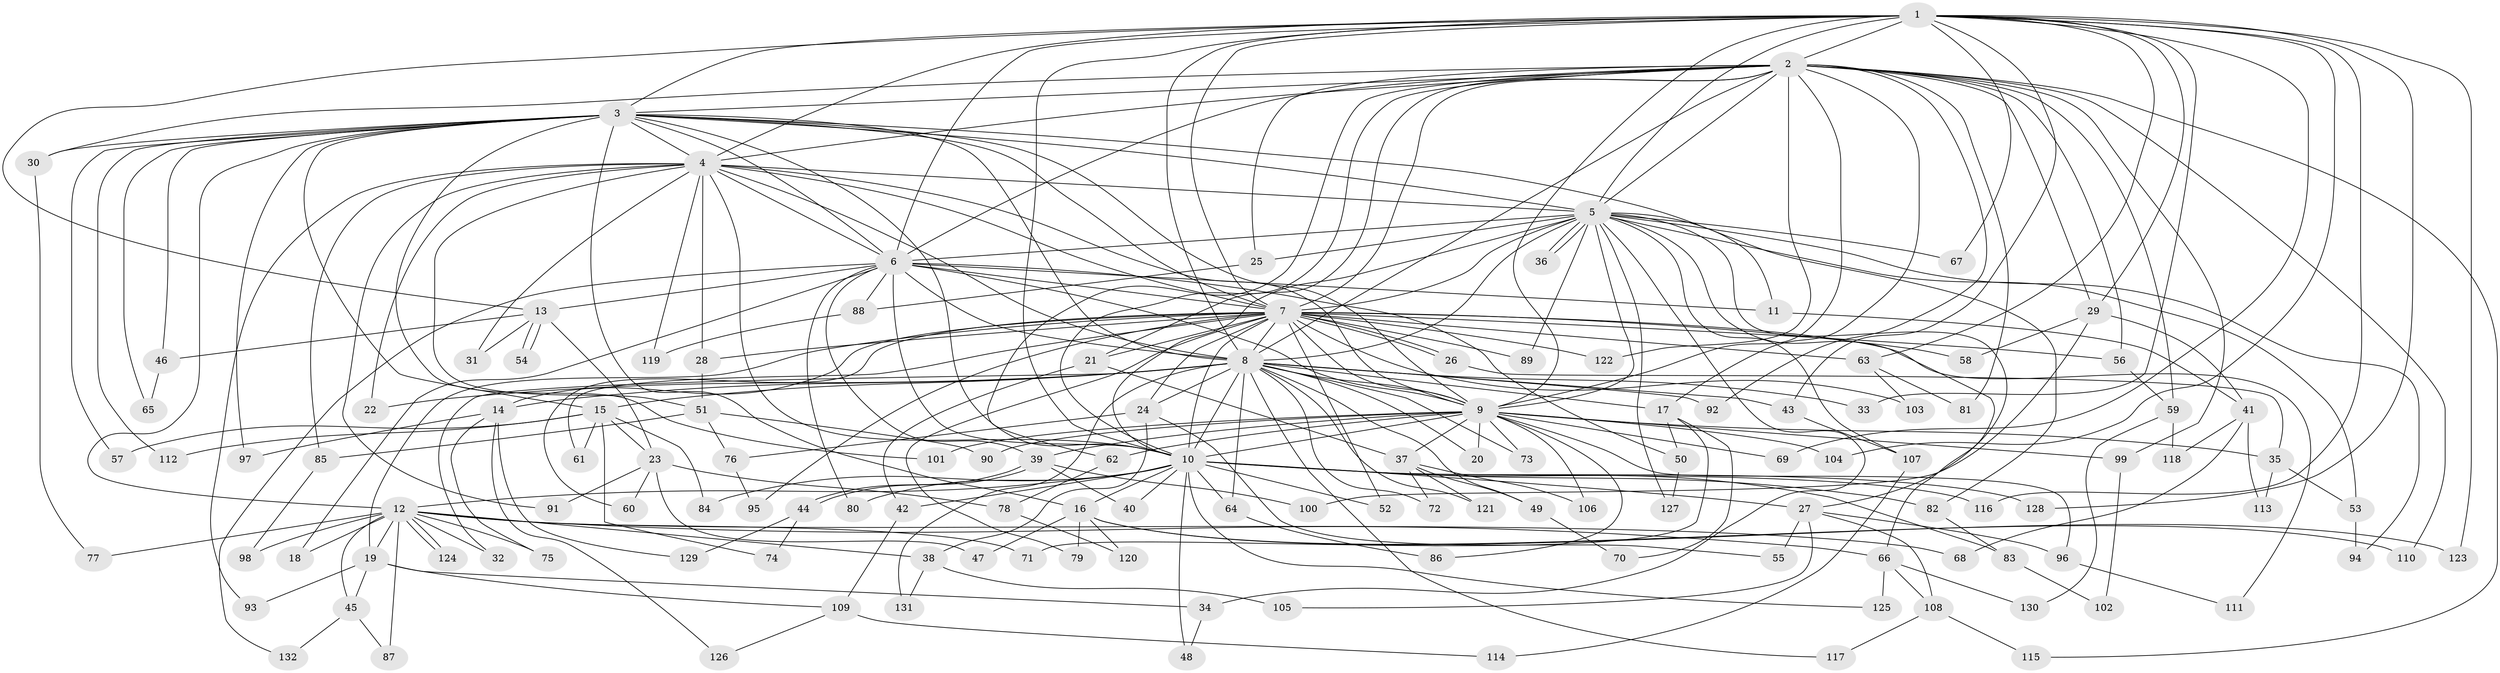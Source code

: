 // Generated by graph-tools (version 1.1) at 2025/01/03/09/25 03:01:19]
// undirected, 132 vertices, 289 edges
graph export_dot {
graph [start="1"]
  node [color=gray90,style=filled];
  1;
  2;
  3;
  4;
  5;
  6;
  7;
  8;
  9;
  10;
  11;
  12;
  13;
  14;
  15;
  16;
  17;
  18;
  19;
  20;
  21;
  22;
  23;
  24;
  25;
  26;
  27;
  28;
  29;
  30;
  31;
  32;
  33;
  34;
  35;
  36;
  37;
  38;
  39;
  40;
  41;
  42;
  43;
  44;
  45;
  46;
  47;
  48;
  49;
  50;
  51;
  52;
  53;
  54;
  55;
  56;
  57;
  58;
  59;
  60;
  61;
  62;
  63;
  64;
  65;
  66;
  67;
  68;
  69;
  70;
  71;
  72;
  73;
  74;
  75;
  76;
  77;
  78;
  79;
  80;
  81;
  82;
  83;
  84;
  85;
  86;
  87;
  88;
  89;
  90;
  91;
  92;
  93;
  94;
  95;
  96;
  97;
  98;
  99;
  100;
  101;
  102;
  103;
  104;
  105;
  106;
  107;
  108;
  109;
  110;
  111;
  112;
  113;
  114;
  115;
  116;
  117;
  118;
  119;
  120;
  121;
  122;
  123;
  124;
  125;
  126;
  127;
  128;
  129;
  130;
  131;
  132;
  1 -- 2;
  1 -- 3;
  1 -- 4;
  1 -- 5;
  1 -- 6;
  1 -- 7;
  1 -- 8;
  1 -- 9;
  1 -- 10;
  1 -- 13;
  1 -- 29;
  1 -- 33;
  1 -- 43;
  1 -- 63;
  1 -- 67;
  1 -- 69;
  1 -- 104;
  1 -- 116;
  1 -- 123;
  1 -- 128;
  2 -- 3;
  2 -- 4;
  2 -- 5;
  2 -- 6;
  2 -- 7;
  2 -- 8;
  2 -- 9;
  2 -- 10;
  2 -- 17;
  2 -- 21;
  2 -- 25;
  2 -- 29;
  2 -- 30;
  2 -- 56;
  2 -- 59;
  2 -- 62;
  2 -- 81;
  2 -- 92;
  2 -- 99;
  2 -- 110;
  2 -- 115;
  2 -- 122;
  3 -- 4;
  3 -- 5;
  3 -- 6;
  3 -- 7;
  3 -- 8;
  3 -- 9;
  3 -- 10;
  3 -- 12;
  3 -- 15;
  3 -- 16;
  3 -- 30;
  3 -- 46;
  3 -- 57;
  3 -- 65;
  3 -- 82;
  3 -- 97;
  3 -- 101;
  3 -- 112;
  4 -- 5;
  4 -- 6;
  4 -- 7;
  4 -- 8;
  4 -- 9;
  4 -- 10;
  4 -- 22;
  4 -- 28;
  4 -- 31;
  4 -- 51;
  4 -- 85;
  4 -- 91;
  4 -- 93;
  4 -- 119;
  5 -- 6;
  5 -- 7;
  5 -- 8;
  5 -- 9;
  5 -- 10;
  5 -- 11;
  5 -- 25;
  5 -- 27;
  5 -- 34;
  5 -- 36;
  5 -- 36;
  5 -- 53;
  5 -- 66;
  5 -- 67;
  5 -- 89;
  5 -- 94;
  5 -- 107;
  5 -- 127;
  6 -- 7;
  6 -- 8;
  6 -- 9;
  6 -- 10;
  6 -- 11;
  6 -- 13;
  6 -- 18;
  6 -- 39;
  6 -- 50;
  6 -- 80;
  6 -- 88;
  6 -- 132;
  7 -- 8;
  7 -- 9;
  7 -- 10;
  7 -- 14;
  7 -- 19;
  7 -- 21;
  7 -- 24;
  7 -- 26;
  7 -- 26;
  7 -- 28;
  7 -- 52;
  7 -- 56;
  7 -- 58;
  7 -- 60;
  7 -- 61;
  7 -- 63;
  7 -- 79;
  7 -- 89;
  7 -- 95;
  7 -- 103;
  7 -- 111;
  7 -- 122;
  8 -- 9;
  8 -- 10;
  8 -- 14;
  8 -- 15;
  8 -- 17;
  8 -- 20;
  8 -- 22;
  8 -- 24;
  8 -- 32;
  8 -- 33;
  8 -- 43;
  8 -- 49;
  8 -- 64;
  8 -- 72;
  8 -- 73;
  8 -- 92;
  8 -- 117;
  8 -- 121;
  8 -- 131;
  9 -- 10;
  9 -- 20;
  9 -- 35;
  9 -- 37;
  9 -- 39;
  9 -- 62;
  9 -- 69;
  9 -- 73;
  9 -- 86;
  9 -- 90;
  9 -- 96;
  9 -- 99;
  9 -- 101;
  9 -- 104;
  9 -- 106;
  10 -- 12;
  10 -- 16;
  10 -- 27;
  10 -- 40;
  10 -- 42;
  10 -- 48;
  10 -- 52;
  10 -- 64;
  10 -- 80;
  10 -- 82;
  10 -- 83;
  10 -- 84;
  10 -- 116;
  10 -- 125;
  10 -- 128;
  11 -- 41;
  12 -- 18;
  12 -- 19;
  12 -- 32;
  12 -- 38;
  12 -- 45;
  12 -- 66;
  12 -- 68;
  12 -- 71;
  12 -- 75;
  12 -- 77;
  12 -- 87;
  12 -- 98;
  12 -- 124;
  12 -- 124;
  13 -- 23;
  13 -- 31;
  13 -- 46;
  13 -- 54;
  13 -- 54;
  14 -- 75;
  14 -- 97;
  14 -- 126;
  14 -- 129;
  15 -- 23;
  15 -- 57;
  15 -- 61;
  15 -- 74;
  15 -- 84;
  15 -- 112;
  16 -- 47;
  16 -- 79;
  16 -- 110;
  16 -- 120;
  16 -- 123;
  17 -- 50;
  17 -- 70;
  17 -- 71;
  19 -- 34;
  19 -- 45;
  19 -- 93;
  19 -- 109;
  21 -- 37;
  21 -- 42;
  23 -- 47;
  23 -- 60;
  23 -- 78;
  23 -- 91;
  24 -- 38;
  24 -- 55;
  24 -- 76;
  25 -- 88;
  26 -- 35;
  27 -- 55;
  27 -- 96;
  27 -- 105;
  27 -- 108;
  28 -- 51;
  29 -- 41;
  29 -- 58;
  29 -- 100;
  30 -- 77;
  34 -- 48;
  35 -- 53;
  35 -- 113;
  37 -- 49;
  37 -- 72;
  37 -- 106;
  37 -- 121;
  38 -- 105;
  38 -- 131;
  39 -- 40;
  39 -- 44;
  39 -- 44;
  39 -- 100;
  41 -- 68;
  41 -- 113;
  41 -- 118;
  42 -- 109;
  43 -- 107;
  44 -- 74;
  44 -- 129;
  45 -- 87;
  45 -- 132;
  46 -- 65;
  49 -- 70;
  50 -- 127;
  51 -- 76;
  51 -- 85;
  51 -- 90;
  53 -- 94;
  56 -- 59;
  59 -- 118;
  59 -- 130;
  62 -- 78;
  63 -- 81;
  63 -- 103;
  64 -- 86;
  66 -- 108;
  66 -- 125;
  66 -- 130;
  76 -- 95;
  78 -- 120;
  82 -- 83;
  83 -- 102;
  85 -- 98;
  88 -- 119;
  96 -- 111;
  99 -- 102;
  107 -- 114;
  108 -- 115;
  108 -- 117;
  109 -- 114;
  109 -- 126;
}
